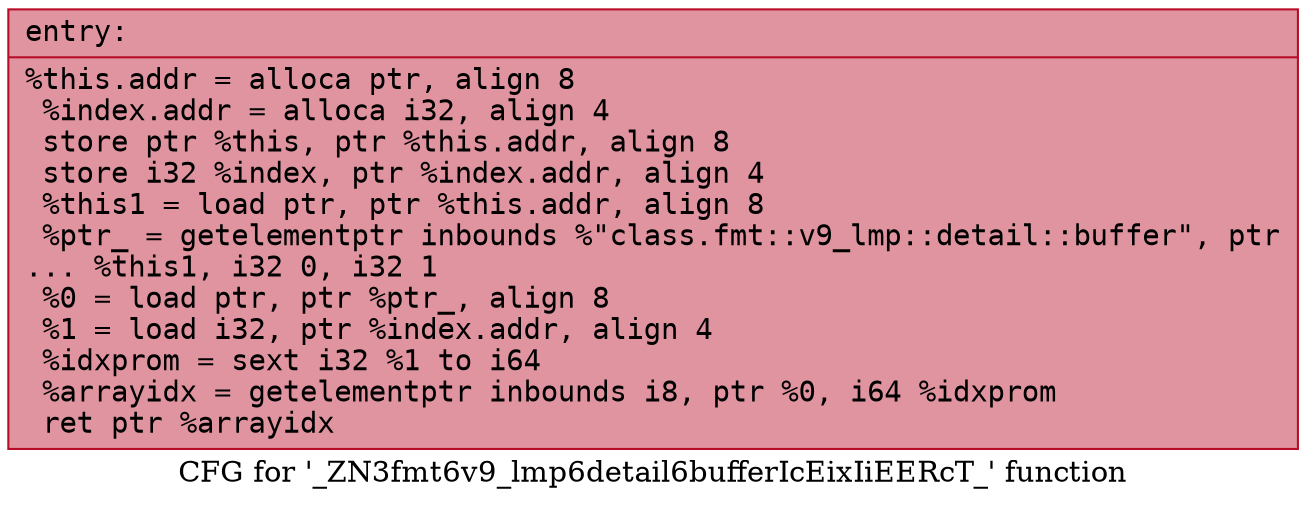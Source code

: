 digraph "CFG for '_ZN3fmt6v9_lmp6detail6bufferIcEixIiEERcT_' function" {
	label="CFG for '_ZN3fmt6v9_lmp6detail6bufferIcEixIiEERcT_' function";

	Node0x556bfec525f0 [shape=record,color="#b70d28ff", style=filled, fillcolor="#b70d2870" fontname="Courier",label="{entry:\l|  %this.addr = alloca ptr, align 8\l  %index.addr = alloca i32, align 4\l  store ptr %this, ptr %this.addr, align 8\l  store i32 %index, ptr %index.addr, align 4\l  %this1 = load ptr, ptr %this.addr, align 8\l  %ptr_ = getelementptr inbounds %\"class.fmt::v9_lmp::detail::buffer\", ptr\l... %this1, i32 0, i32 1\l  %0 = load ptr, ptr %ptr_, align 8\l  %1 = load i32, ptr %index.addr, align 4\l  %idxprom = sext i32 %1 to i64\l  %arrayidx = getelementptr inbounds i8, ptr %0, i64 %idxprom\l  ret ptr %arrayidx\l}"];
}
